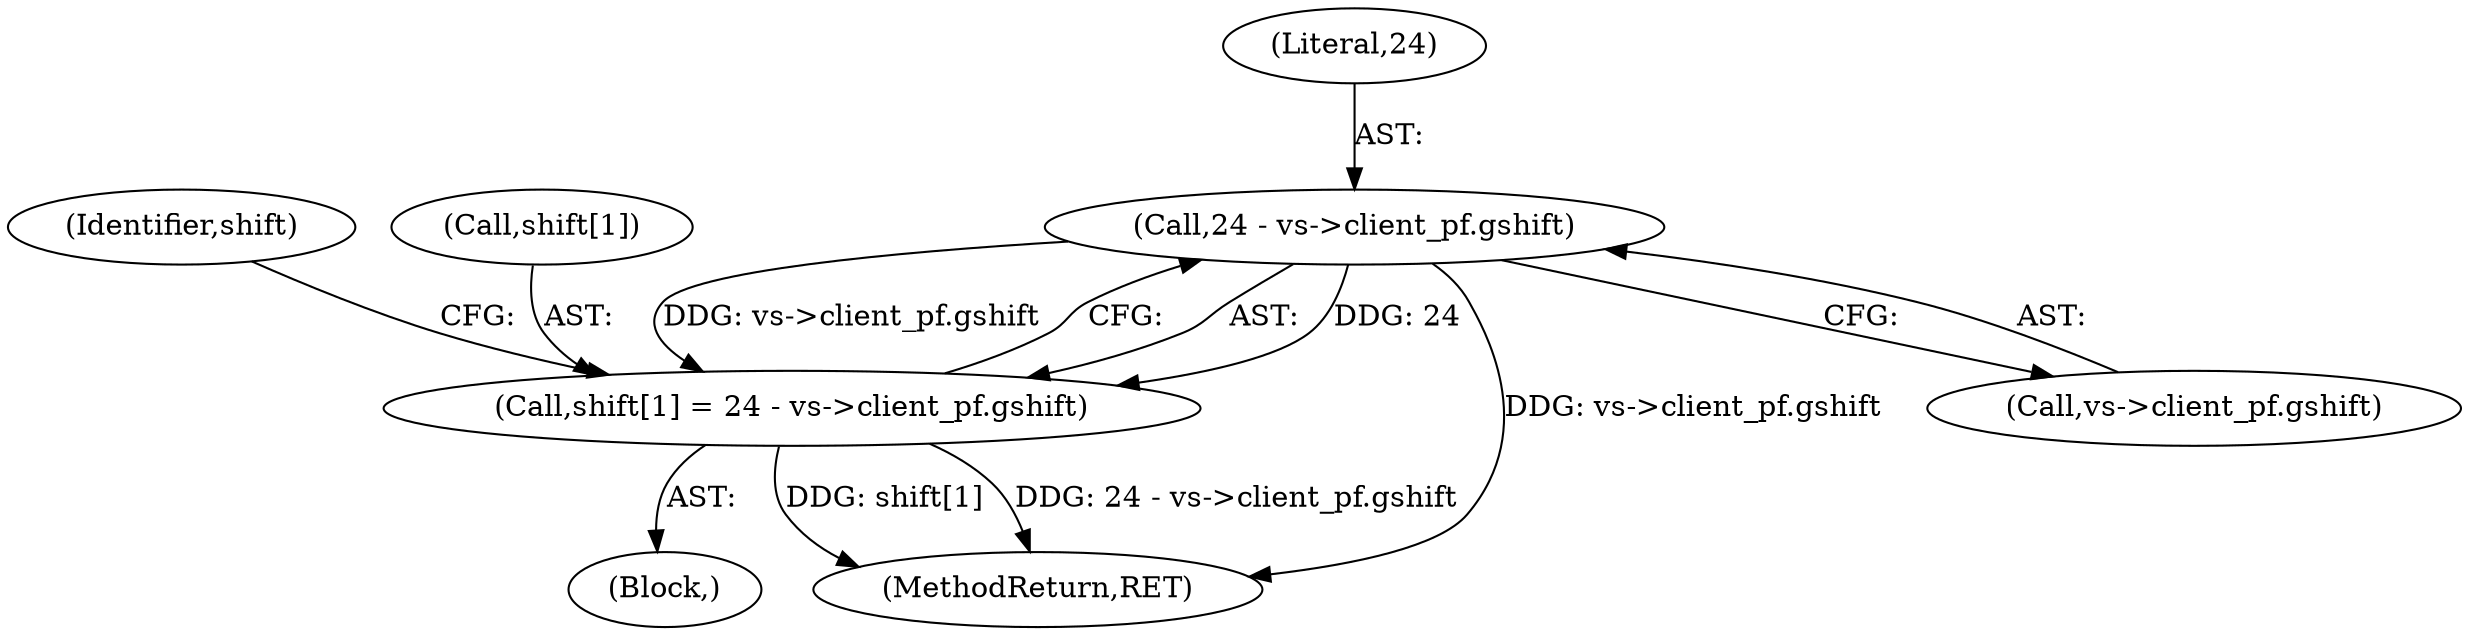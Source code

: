 digraph "0_qemu_9f64916da20eea67121d544698676295bbb105a7_7@pointer" {
"1000186" [label="(Call,24 - vs->client_pf.gshift)"];
"1000182" [label="(Call,shift[1] = 24 - vs->client_pf.gshift)"];
"1000186" [label="(Call,24 - vs->client_pf.gshift)"];
"1000351" [label="(MethodReturn,RET)"];
"1000195" [label="(Identifier,shift)"];
"1000188" [label="(Call,vs->client_pf.gshift)"];
"1000187" [label="(Literal,24)"];
"1000182" [label="(Call,shift[1] = 24 - vs->client_pf.gshift)"];
"1000183" [label="(Call,shift[1])"];
"1000170" [label="(Block,)"];
"1000186" -> "1000182"  [label="AST: "];
"1000186" -> "1000188"  [label="CFG: "];
"1000187" -> "1000186"  [label="AST: "];
"1000188" -> "1000186"  [label="AST: "];
"1000182" -> "1000186"  [label="CFG: "];
"1000186" -> "1000351"  [label="DDG: vs->client_pf.gshift"];
"1000186" -> "1000182"  [label="DDG: 24"];
"1000186" -> "1000182"  [label="DDG: vs->client_pf.gshift"];
"1000182" -> "1000170"  [label="AST: "];
"1000183" -> "1000182"  [label="AST: "];
"1000195" -> "1000182"  [label="CFG: "];
"1000182" -> "1000351"  [label="DDG: 24 - vs->client_pf.gshift"];
"1000182" -> "1000351"  [label="DDG: shift[1]"];
}
